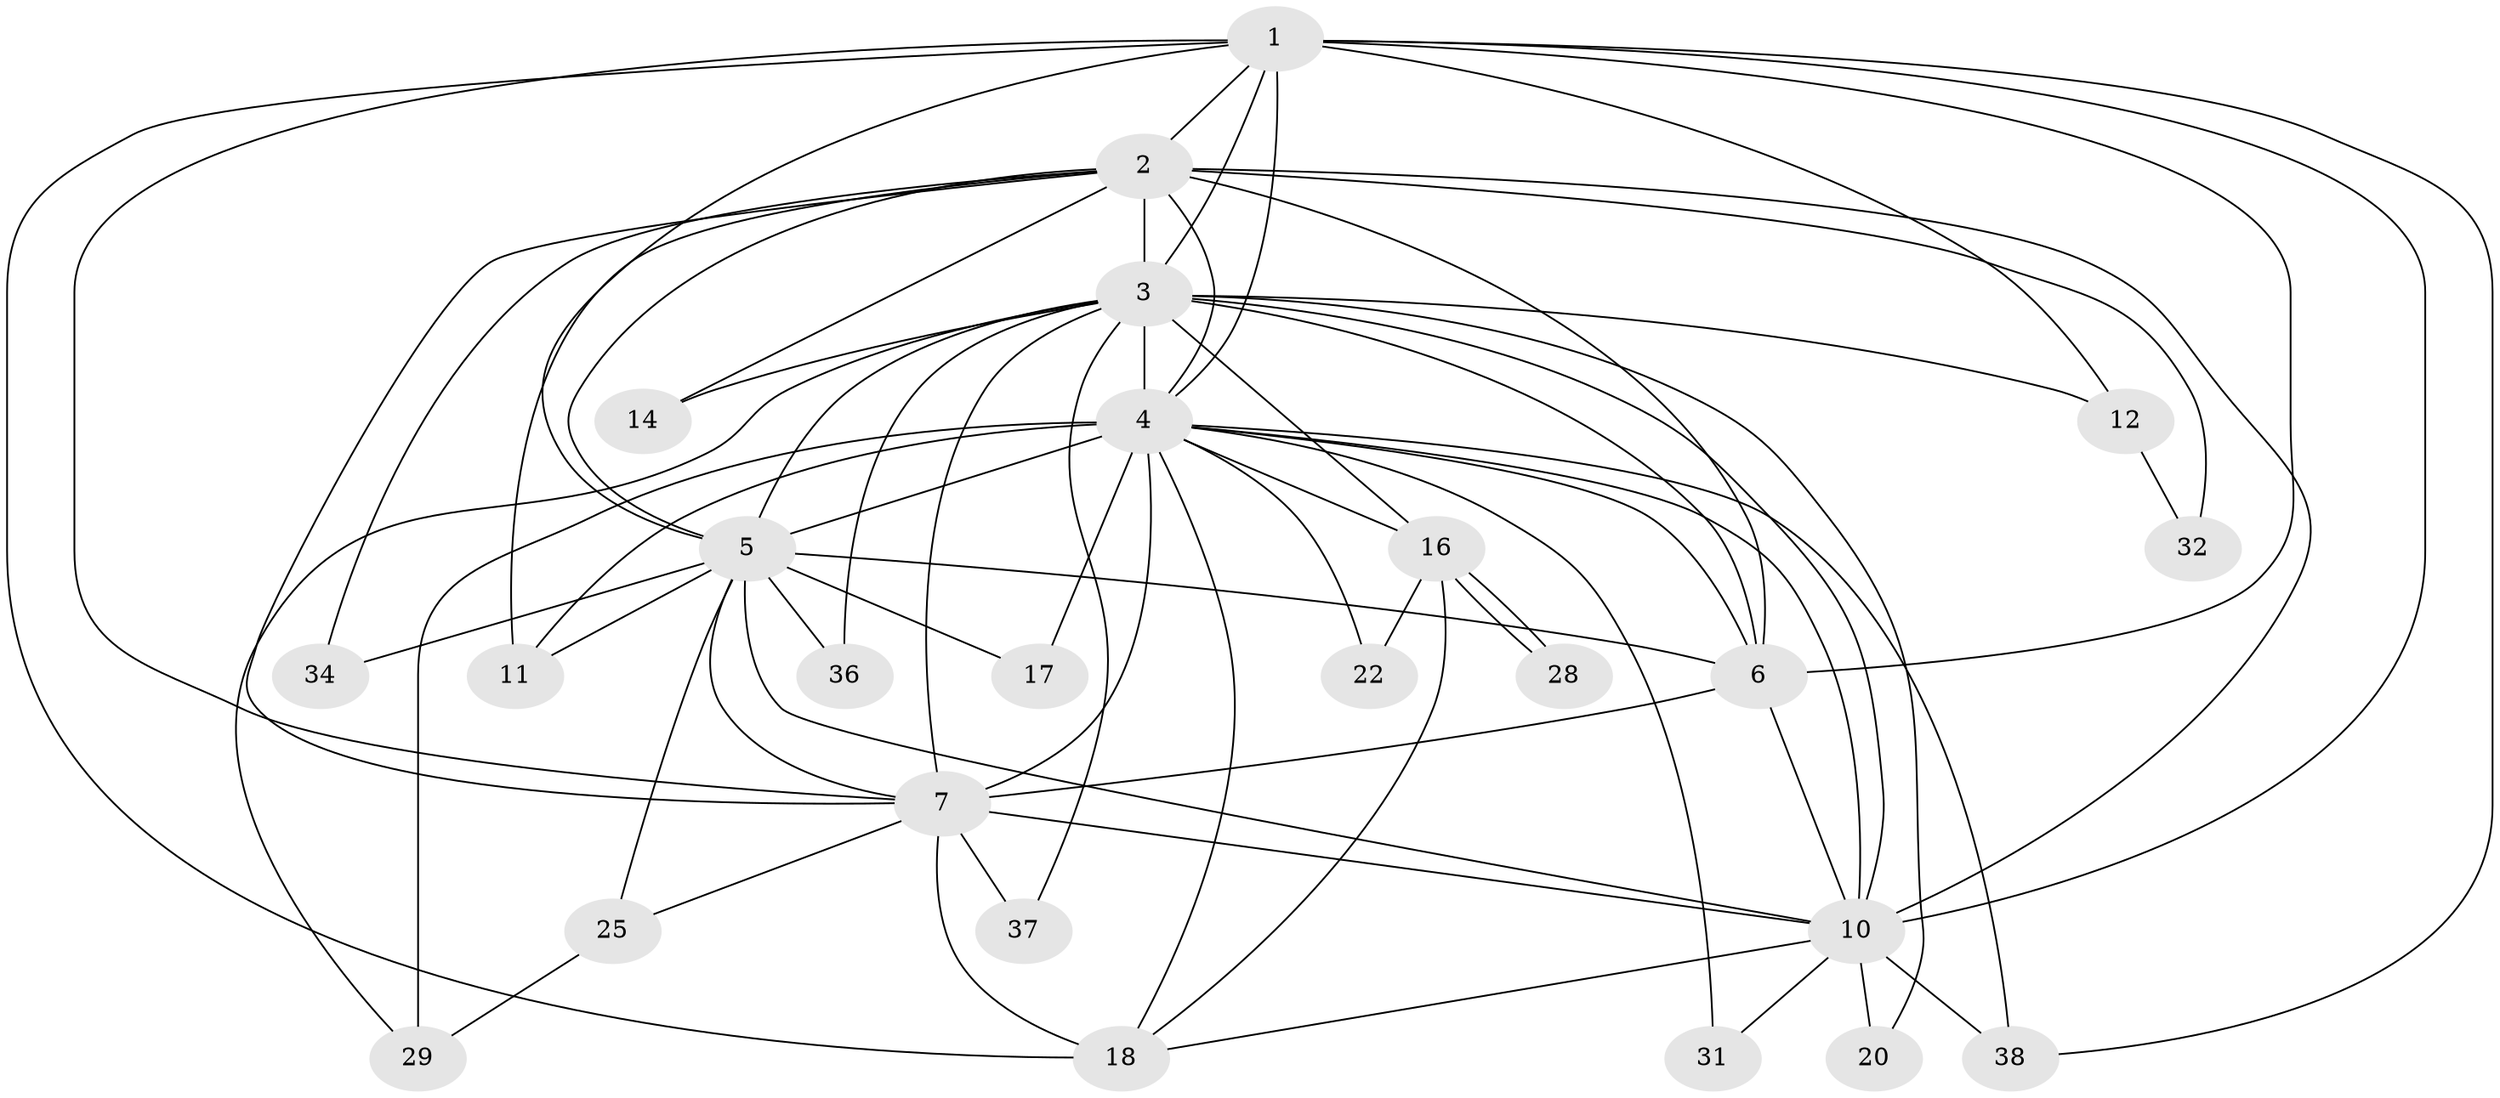 // original degree distribution, {14: 0.0196078431372549, 15: 0.058823529411764705, 18: 0.0196078431372549, 21: 0.0196078431372549, 17: 0.0196078431372549, 10: 0.0196078431372549, 16: 0.0196078431372549, 11: 0.0196078431372549, 3: 0.13725490196078433, 2: 0.5882352941176471, 8: 0.0196078431372549, 5: 0.0196078431372549, 4: 0.0392156862745098}
// Generated by graph-tools (version 1.1) at 2025/13/03/09/25 04:13:41]
// undirected, 25 vertices, 68 edges
graph export_dot {
graph [start="1"]
  node [color=gray90,style=filled];
  1;
  2 [super="+26"];
  3 [super="+8+50+43+44+45+40"];
  4 [super="+13+46+51+9+24"];
  5 [super="+48"];
  6;
  7 [super="+19"];
  10 [super="+15+21+23"];
  11;
  12;
  14;
  16;
  17;
  18 [super="+41+39+33"];
  20;
  22;
  25;
  28;
  29 [super="+49"];
  31;
  32;
  34;
  36;
  37;
  38 [super="+47+42"];
  1 -- 2;
  1 -- 3 [weight=3];
  1 -- 4 [weight=2];
  1 -- 5;
  1 -- 6;
  1 -- 7;
  1 -- 10 [weight=2];
  1 -- 12;
  1 -- 38;
  1 -- 18;
  2 -- 3 [weight=2];
  2 -- 4 [weight=2];
  2 -- 5;
  2 -- 6;
  2 -- 7 [weight=3];
  2 -- 10;
  2 -- 11;
  2 -- 14;
  2 -- 32;
  2 -- 34;
  3 -- 4 [weight=8];
  3 -- 5 [weight=2];
  3 -- 6 [weight=2];
  3 -- 7 [weight=3];
  3 -- 10 [weight=3];
  3 -- 12;
  3 -- 16 [weight=2];
  3 -- 29;
  3 -- 37;
  3 -- 36;
  3 -- 14;
  3 -- 20;
  4 -- 5 [weight=3];
  4 -- 6 [weight=2];
  4 -- 7 [weight=3];
  4 -- 10 [weight=2];
  4 -- 11;
  4 -- 16 [weight=2];
  4 -- 17;
  4 -- 22;
  4 -- 29;
  4 -- 31;
  4 -- 38;
  4 -- 18;
  5 -- 6;
  5 -- 7;
  5 -- 10 [weight=3];
  5 -- 17;
  5 -- 25;
  5 -- 34;
  5 -- 36;
  5 -- 11;
  6 -- 7;
  6 -- 10 [weight=2];
  7 -- 10;
  7 -- 18;
  7 -- 25;
  7 -- 37;
  10 -- 20;
  10 -- 38 [weight=2];
  10 -- 18;
  10 -- 31;
  12 -- 32;
  16 -- 22;
  16 -- 28;
  16 -- 28;
  16 -- 18;
  25 -- 29;
}
